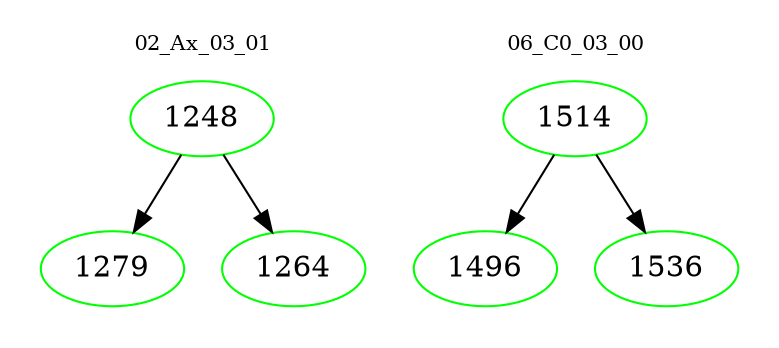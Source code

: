 digraph{
subgraph cluster_0 {
color = white
label = "02_Ax_03_01";
fontsize=10;
T0_1248 [label="1248", color="green"]
T0_1248 -> T0_1279 [color="black"]
T0_1279 [label="1279", color="green"]
T0_1248 -> T0_1264 [color="black"]
T0_1264 [label="1264", color="green"]
}
subgraph cluster_1 {
color = white
label = "06_C0_03_00";
fontsize=10;
T1_1514 [label="1514", color="green"]
T1_1514 -> T1_1496 [color="black"]
T1_1496 [label="1496", color="green"]
T1_1514 -> T1_1536 [color="black"]
T1_1536 [label="1536", color="green"]
}
}
